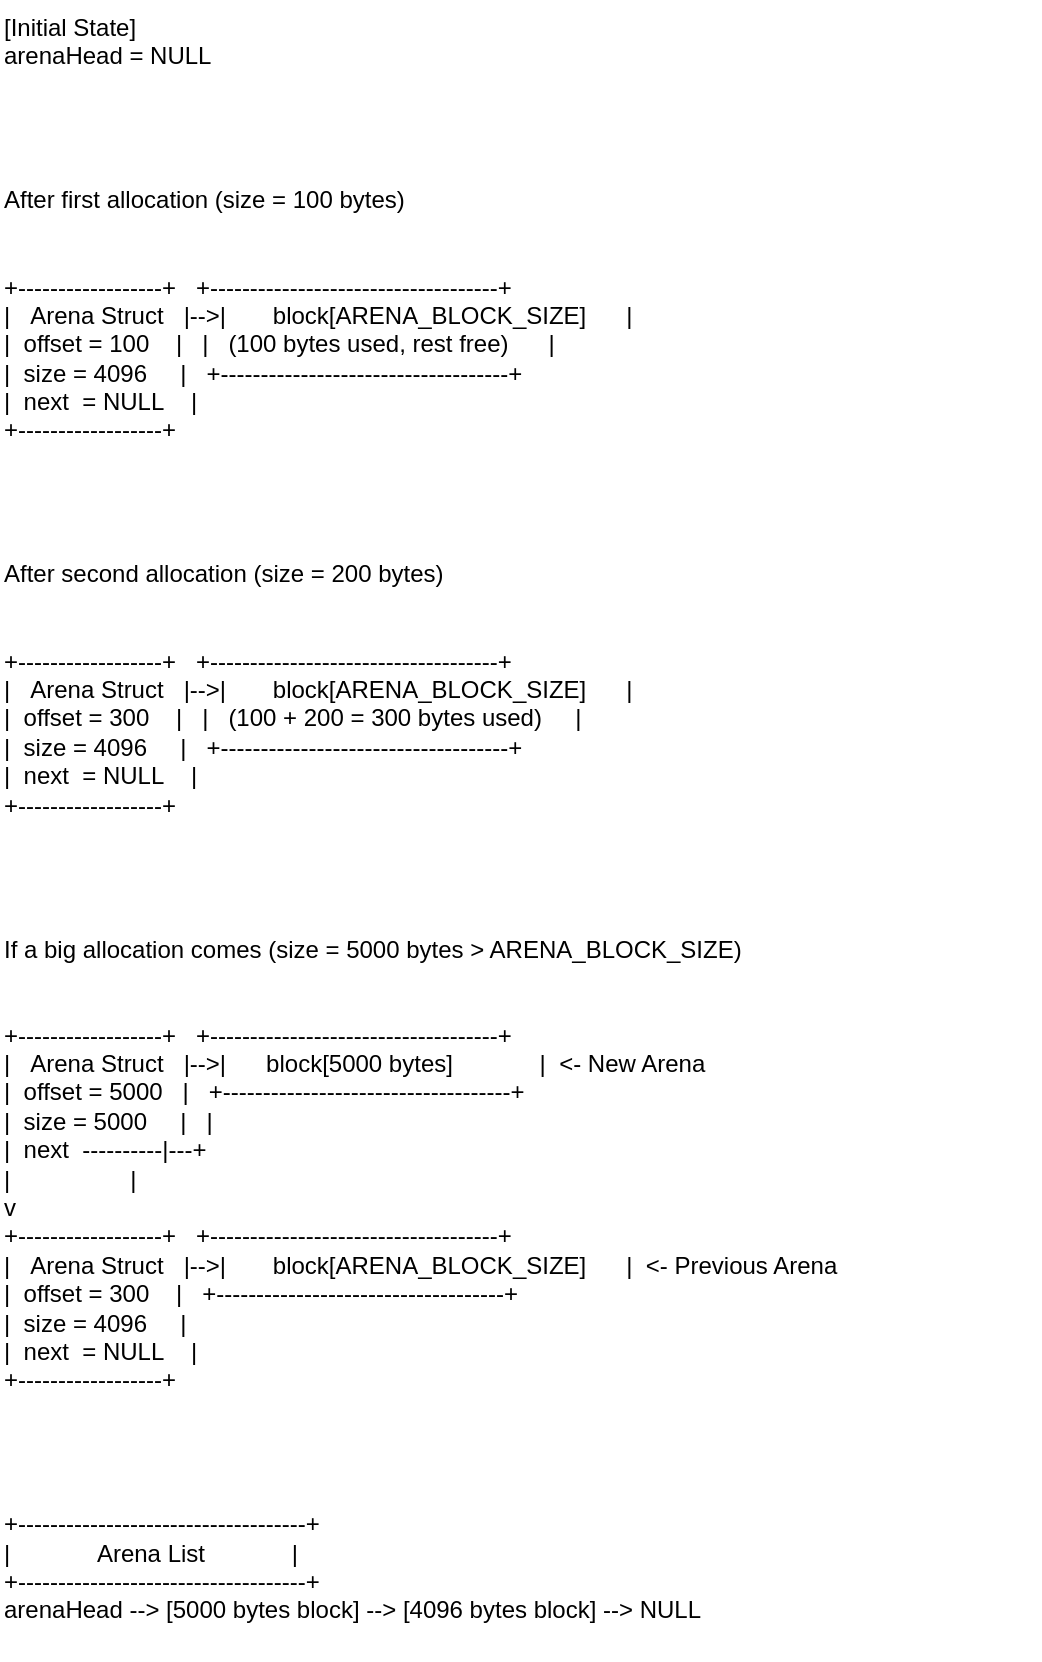 <mxfile>
    <diagram id="mb7v9p7cAqvZXtiCTJZJ" name="Page-1">
        <mxGraphModel dx="798" dy="563" grid="1" gridSize="10" guides="1" tooltips="1" connect="1" arrows="1" fold="1" page="1" pageScale="1" pageWidth="850" pageHeight="1100" math="0" shadow="0">
            <root>
                <mxCell id="0"/>
                <mxCell id="1" parent="0"/>
                <mxCell id="2" value="[Initial State]&#xa;arenaHead = NULL&#xa;&#xa;&#xa;&#xa;&#xa;After first allocation (size = 100 bytes)&#xa;&#xa;&#xa;+------------------+   +------------------------------------+&#xa;|   Arena Struct   |--&gt;|       block[ARENA_BLOCK_SIZE]      |&#xa;|  offset = 100    |   |   (100 bytes used, rest free)      |&#xa;|  size = 4096     |   +------------------------------------+&#xa;|  next  = NULL    |&#xa;+------------------+&#xa;&#xa;&#xa;&#xa;&#xa;After second allocation (size = 200 bytes)&#xa;&#xa;&#xa;+------------------+   +------------------------------------+&#xa;|   Arena Struct   |--&gt;|       block[ARENA_BLOCK_SIZE]      |&#xa;|  offset = 300    |   |   (100 + 200 = 300 bytes used)     |&#xa;|  size = 4096     |   +------------------------------------+&#xa;|  next  = NULL    |&#xa;+------------------+&#xa;&#xa;&#xa;&#xa;&#xa;If a big allocation comes (size = 5000 bytes &gt; ARENA_BLOCK_SIZE)&#xa;&#xa;&#xa;+------------------+   +------------------------------------+&#xa;|   Arena Struct   |--&gt;|      block[5000 bytes]             |  &lt;- New Arena&#xa;|  offset = 5000   |   +------------------------------------+&#xa;|  size = 5000     |   |&#xa;|  next  ----------|---+&#xa;|                  |&#xa;v&#xa;+------------------+   +------------------------------------+&#xa;|   Arena Struct   |--&gt;|       block[ARENA_BLOCK_SIZE]      |  &lt;- Previous Arena&#xa;|  offset = 300    |   +------------------------------------+&#xa;|  size = 4096     |&#xa;|  next  = NULL    |&#xa;+------------------+&#xa;&#xa;&#xa;&#xa;&#xa;+------------------------------------+&#xa;|             Arena List             |&#xa;+------------------------------------+&#xa;arenaHead --&gt; [5000 bytes block] --&gt; [4096 bytes block] --&gt; NULL" style="text;whiteSpace=wrap;" vertex="1" parent="1">
                    <mxGeometry x="130" y="100" width="520" height="830" as="geometry"/>
                </mxCell>
            </root>
        </mxGraphModel>
    </diagram>
</mxfile>